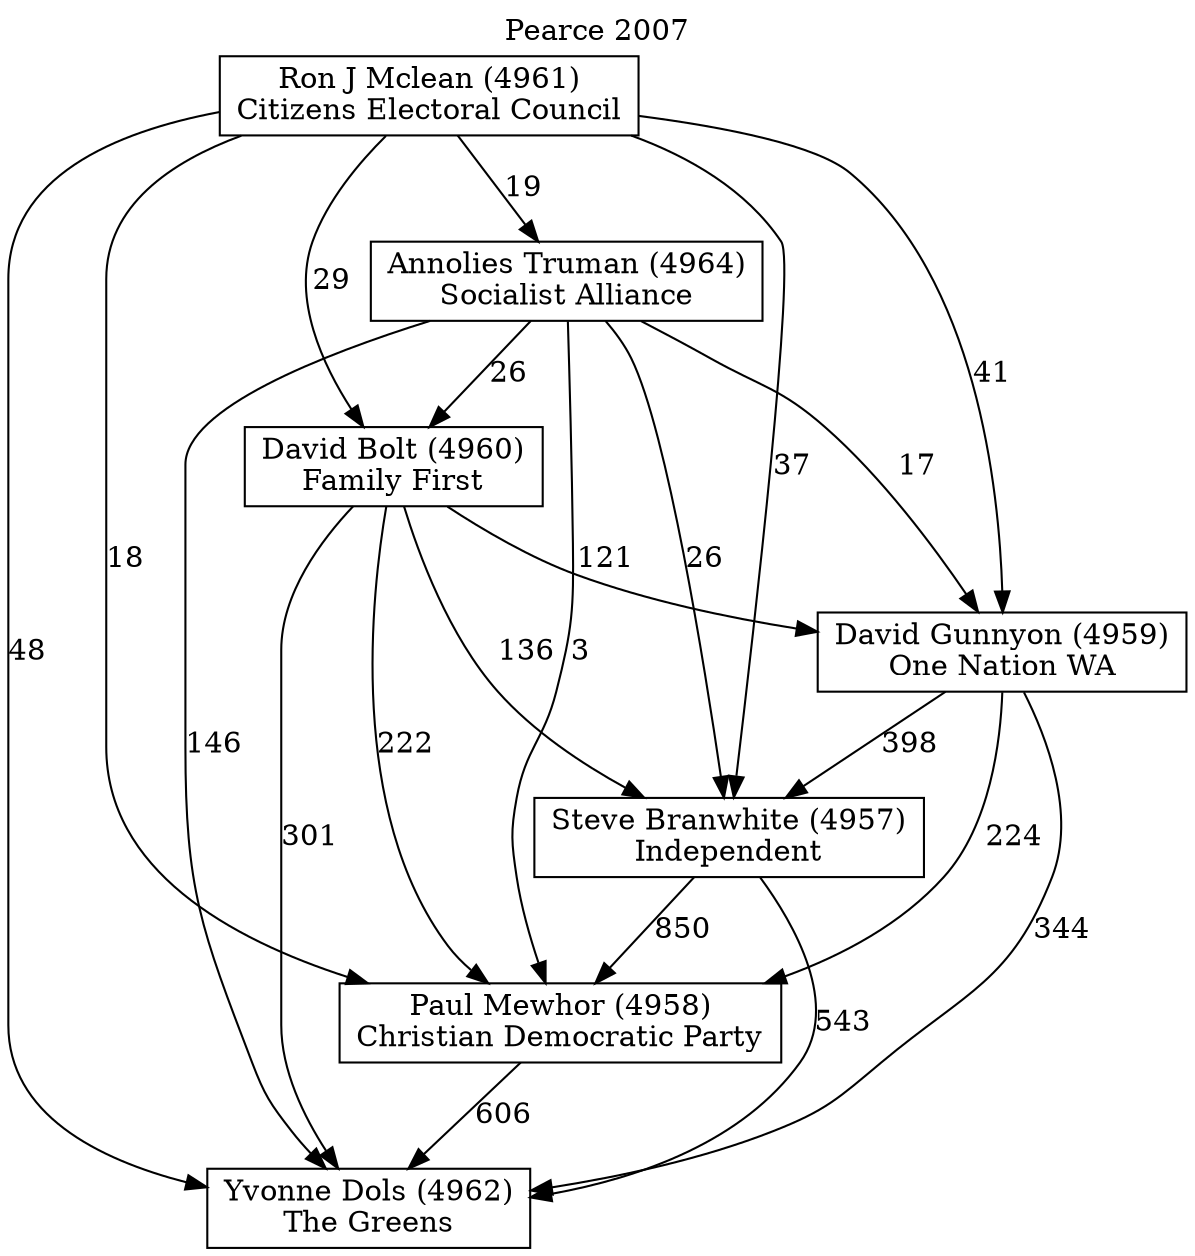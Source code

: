 // House preference flow
digraph "Yvonne Dols (4962)_Pearce_2007" {
	graph [label="Pearce 2007" labelloc=t mclimit=10]
	node [shape=box]
	"Yvonne Dols (4962)" [label="Yvonne Dols (4962)
The Greens"]
	"Paul Mewhor (4958)" [label="Paul Mewhor (4958)
Christian Democratic Party"]
	"Steve Branwhite (4957)" [label="Steve Branwhite (4957)
Independent"]
	"David Gunnyon (4959)" [label="David Gunnyon (4959)
One Nation WA"]
	"David Bolt (4960)" [label="David Bolt (4960)
Family First"]
	"Annolies Truman (4964)" [label="Annolies Truman (4964)
Socialist Alliance"]
	"Ron J Mclean (4961)" [label="Ron J Mclean (4961)
Citizens Electoral Council"]
	"Yvonne Dols (4962)" [label="Yvonne Dols (4962)
The Greens"]
	"Steve Branwhite (4957)" [label="Steve Branwhite (4957)
Independent"]
	"David Gunnyon (4959)" [label="David Gunnyon (4959)
One Nation WA"]
	"David Bolt (4960)" [label="David Bolt (4960)
Family First"]
	"Annolies Truman (4964)" [label="Annolies Truman (4964)
Socialist Alliance"]
	"Ron J Mclean (4961)" [label="Ron J Mclean (4961)
Citizens Electoral Council"]
	"Yvonne Dols (4962)" [label="Yvonne Dols (4962)
The Greens"]
	"David Gunnyon (4959)" [label="David Gunnyon (4959)
One Nation WA"]
	"David Bolt (4960)" [label="David Bolt (4960)
Family First"]
	"Annolies Truman (4964)" [label="Annolies Truman (4964)
Socialist Alliance"]
	"Ron J Mclean (4961)" [label="Ron J Mclean (4961)
Citizens Electoral Council"]
	"Yvonne Dols (4962)" [label="Yvonne Dols (4962)
The Greens"]
	"David Bolt (4960)" [label="David Bolt (4960)
Family First"]
	"Annolies Truman (4964)" [label="Annolies Truman (4964)
Socialist Alliance"]
	"Ron J Mclean (4961)" [label="Ron J Mclean (4961)
Citizens Electoral Council"]
	"Yvonne Dols (4962)" [label="Yvonne Dols (4962)
The Greens"]
	"Annolies Truman (4964)" [label="Annolies Truman (4964)
Socialist Alliance"]
	"Ron J Mclean (4961)" [label="Ron J Mclean (4961)
Citizens Electoral Council"]
	"Yvonne Dols (4962)" [label="Yvonne Dols (4962)
The Greens"]
	"Ron J Mclean (4961)" [label="Ron J Mclean (4961)
Citizens Electoral Council"]
	"Ron J Mclean (4961)" [label="Ron J Mclean (4961)
Citizens Electoral Council"]
	"Annolies Truman (4964)" [label="Annolies Truman (4964)
Socialist Alliance"]
	"Ron J Mclean (4961)" [label="Ron J Mclean (4961)
Citizens Electoral Council"]
	"Ron J Mclean (4961)" [label="Ron J Mclean (4961)
Citizens Electoral Council"]
	"David Bolt (4960)" [label="David Bolt (4960)
Family First"]
	"Annolies Truman (4964)" [label="Annolies Truman (4964)
Socialist Alliance"]
	"Ron J Mclean (4961)" [label="Ron J Mclean (4961)
Citizens Electoral Council"]
	"David Bolt (4960)" [label="David Bolt (4960)
Family First"]
	"Ron J Mclean (4961)" [label="Ron J Mclean (4961)
Citizens Electoral Council"]
	"Ron J Mclean (4961)" [label="Ron J Mclean (4961)
Citizens Electoral Council"]
	"Annolies Truman (4964)" [label="Annolies Truman (4964)
Socialist Alliance"]
	"Ron J Mclean (4961)" [label="Ron J Mclean (4961)
Citizens Electoral Council"]
	"Ron J Mclean (4961)" [label="Ron J Mclean (4961)
Citizens Electoral Council"]
	"David Gunnyon (4959)" [label="David Gunnyon (4959)
One Nation WA"]
	"David Bolt (4960)" [label="David Bolt (4960)
Family First"]
	"Annolies Truman (4964)" [label="Annolies Truman (4964)
Socialist Alliance"]
	"Ron J Mclean (4961)" [label="Ron J Mclean (4961)
Citizens Electoral Council"]
	"David Gunnyon (4959)" [label="David Gunnyon (4959)
One Nation WA"]
	"Annolies Truman (4964)" [label="Annolies Truman (4964)
Socialist Alliance"]
	"Ron J Mclean (4961)" [label="Ron J Mclean (4961)
Citizens Electoral Council"]
	"David Gunnyon (4959)" [label="David Gunnyon (4959)
One Nation WA"]
	"Ron J Mclean (4961)" [label="Ron J Mclean (4961)
Citizens Electoral Council"]
	"Ron J Mclean (4961)" [label="Ron J Mclean (4961)
Citizens Electoral Council"]
	"Annolies Truman (4964)" [label="Annolies Truman (4964)
Socialist Alliance"]
	"Ron J Mclean (4961)" [label="Ron J Mclean (4961)
Citizens Electoral Council"]
	"Ron J Mclean (4961)" [label="Ron J Mclean (4961)
Citizens Electoral Council"]
	"David Bolt (4960)" [label="David Bolt (4960)
Family First"]
	"Annolies Truman (4964)" [label="Annolies Truman (4964)
Socialist Alliance"]
	"Ron J Mclean (4961)" [label="Ron J Mclean (4961)
Citizens Electoral Council"]
	"David Bolt (4960)" [label="David Bolt (4960)
Family First"]
	"Ron J Mclean (4961)" [label="Ron J Mclean (4961)
Citizens Electoral Council"]
	"Ron J Mclean (4961)" [label="Ron J Mclean (4961)
Citizens Electoral Council"]
	"Annolies Truman (4964)" [label="Annolies Truman (4964)
Socialist Alliance"]
	"Ron J Mclean (4961)" [label="Ron J Mclean (4961)
Citizens Electoral Council"]
	"Ron J Mclean (4961)" [label="Ron J Mclean (4961)
Citizens Electoral Council"]
	"Steve Branwhite (4957)" [label="Steve Branwhite (4957)
Independent"]
	"David Gunnyon (4959)" [label="David Gunnyon (4959)
One Nation WA"]
	"David Bolt (4960)" [label="David Bolt (4960)
Family First"]
	"Annolies Truman (4964)" [label="Annolies Truman (4964)
Socialist Alliance"]
	"Ron J Mclean (4961)" [label="Ron J Mclean (4961)
Citizens Electoral Council"]
	"Steve Branwhite (4957)" [label="Steve Branwhite (4957)
Independent"]
	"David Bolt (4960)" [label="David Bolt (4960)
Family First"]
	"Annolies Truman (4964)" [label="Annolies Truman (4964)
Socialist Alliance"]
	"Ron J Mclean (4961)" [label="Ron J Mclean (4961)
Citizens Electoral Council"]
	"Steve Branwhite (4957)" [label="Steve Branwhite (4957)
Independent"]
	"Annolies Truman (4964)" [label="Annolies Truman (4964)
Socialist Alliance"]
	"Ron J Mclean (4961)" [label="Ron J Mclean (4961)
Citizens Electoral Council"]
	"Steve Branwhite (4957)" [label="Steve Branwhite (4957)
Independent"]
	"Ron J Mclean (4961)" [label="Ron J Mclean (4961)
Citizens Electoral Council"]
	"Ron J Mclean (4961)" [label="Ron J Mclean (4961)
Citizens Electoral Council"]
	"Annolies Truman (4964)" [label="Annolies Truman (4964)
Socialist Alliance"]
	"Ron J Mclean (4961)" [label="Ron J Mclean (4961)
Citizens Electoral Council"]
	"Ron J Mclean (4961)" [label="Ron J Mclean (4961)
Citizens Electoral Council"]
	"David Bolt (4960)" [label="David Bolt (4960)
Family First"]
	"Annolies Truman (4964)" [label="Annolies Truman (4964)
Socialist Alliance"]
	"Ron J Mclean (4961)" [label="Ron J Mclean (4961)
Citizens Electoral Council"]
	"David Bolt (4960)" [label="David Bolt (4960)
Family First"]
	"Ron J Mclean (4961)" [label="Ron J Mclean (4961)
Citizens Electoral Council"]
	"Ron J Mclean (4961)" [label="Ron J Mclean (4961)
Citizens Electoral Council"]
	"Annolies Truman (4964)" [label="Annolies Truman (4964)
Socialist Alliance"]
	"Ron J Mclean (4961)" [label="Ron J Mclean (4961)
Citizens Electoral Council"]
	"Ron J Mclean (4961)" [label="Ron J Mclean (4961)
Citizens Electoral Council"]
	"David Gunnyon (4959)" [label="David Gunnyon (4959)
One Nation WA"]
	"David Bolt (4960)" [label="David Bolt (4960)
Family First"]
	"Annolies Truman (4964)" [label="Annolies Truman (4964)
Socialist Alliance"]
	"Ron J Mclean (4961)" [label="Ron J Mclean (4961)
Citizens Electoral Council"]
	"David Gunnyon (4959)" [label="David Gunnyon (4959)
One Nation WA"]
	"Annolies Truman (4964)" [label="Annolies Truman (4964)
Socialist Alliance"]
	"Ron J Mclean (4961)" [label="Ron J Mclean (4961)
Citizens Electoral Council"]
	"David Gunnyon (4959)" [label="David Gunnyon (4959)
One Nation WA"]
	"Ron J Mclean (4961)" [label="Ron J Mclean (4961)
Citizens Electoral Council"]
	"Ron J Mclean (4961)" [label="Ron J Mclean (4961)
Citizens Electoral Council"]
	"Annolies Truman (4964)" [label="Annolies Truman (4964)
Socialist Alliance"]
	"Ron J Mclean (4961)" [label="Ron J Mclean (4961)
Citizens Electoral Council"]
	"Ron J Mclean (4961)" [label="Ron J Mclean (4961)
Citizens Electoral Council"]
	"David Bolt (4960)" [label="David Bolt (4960)
Family First"]
	"Annolies Truman (4964)" [label="Annolies Truman (4964)
Socialist Alliance"]
	"Ron J Mclean (4961)" [label="Ron J Mclean (4961)
Citizens Electoral Council"]
	"David Bolt (4960)" [label="David Bolt (4960)
Family First"]
	"Ron J Mclean (4961)" [label="Ron J Mclean (4961)
Citizens Electoral Council"]
	"Ron J Mclean (4961)" [label="Ron J Mclean (4961)
Citizens Electoral Council"]
	"Annolies Truman (4964)" [label="Annolies Truman (4964)
Socialist Alliance"]
	"Ron J Mclean (4961)" [label="Ron J Mclean (4961)
Citizens Electoral Council"]
	"Ron J Mclean (4961)" [label="Ron J Mclean (4961)
Citizens Electoral Council"]
	"Paul Mewhor (4958)" [label="Paul Mewhor (4958)
Christian Democratic Party"]
	"Steve Branwhite (4957)" [label="Steve Branwhite (4957)
Independent"]
	"David Gunnyon (4959)" [label="David Gunnyon (4959)
One Nation WA"]
	"David Bolt (4960)" [label="David Bolt (4960)
Family First"]
	"Annolies Truman (4964)" [label="Annolies Truman (4964)
Socialist Alliance"]
	"Ron J Mclean (4961)" [label="Ron J Mclean (4961)
Citizens Electoral Council"]
	"Paul Mewhor (4958)" [label="Paul Mewhor (4958)
Christian Democratic Party"]
	"David Gunnyon (4959)" [label="David Gunnyon (4959)
One Nation WA"]
	"David Bolt (4960)" [label="David Bolt (4960)
Family First"]
	"Annolies Truman (4964)" [label="Annolies Truman (4964)
Socialist Alliance"]
	"Ron J Mclean (4961)" [label="Ron J Mclean (4961)
Citizens Electoral Council"]
	"Paul Mewhor (4958)" [label="Paul Mewhor (4958)
Christian Democratic Party"]
	"David Bolt (4960)" [label="David Bolt (4960)
Family First"]
	"Annolies Truman (4964)" [label="Annolies Truman (4964)
Socialist Alliance"]
	"Ron J Mclean (4961)" [label="Ron J Mclean (4961)
Citizens Electoral Council"]
	"Paul Mewhor (4958)" [label="Paul Mewhor (4958)
Christian Democratic Party"]
	"Annolies Truman (4964)" [label="Annolies Truman (4964)
Socialist Alliance"]
	"Ron J Mclean (4961)" [label="Ron J Mclean (4961)
Citizens Electoral Council"]
	"Paul Mewhor (4958)" [label="Paul Mewhor (4958)
Christian Democratic Party"]
	"Ron J Mclean (4961)" [label="Ron J Mclean (4961)
Citizens Electoral Council"]
	"Ron J Mclean (4961)" [label="Ron J Mclean (4961)
Citizens Electoral Council"]
	"Annolies Truman (4964)" [label="Annolies Truman (4964)
Socialist Alliance"]
	"Ron J Mclean (4961)" [label="Ron J Mclean (4961)
Citizens Electoral Council"]
	"Ron J Mclean (4961)" [label="Ron J Mclean (4961)
Citizens Electoral Council"]
	"David Bolt (4960)" [label="David Bolt (4960)
Family First"]
	"Annolies Truman (4964)" [label="Annolies Truman (4964)
Socialist Alliance"]
	"Ron J Mclean (4961)" [label="Ron J Mclean (4961)
Citizens Electoral Council"]
	"David Bolt (4960)" [label="David Bolt (4960)
Family First"]
	"Ron J Mclean (4961)" [label="Ron J Mclean (4961)
Citizens Electoral Council"]
	"Ron J Mclean (4961)" [label="Ron J Mclean (4961)
Citizens Electoral Council"]
	"Annolies Truman (4964)" [label="Annolies Truman (4964)
Socialist Alliance"]
	"Ron J Mclean (4961)" [label="Ron J Mclean (4961)
Citizens Electoral Council"]
	"Ron J Mclean (4961)" [label="Ron J Mclean (4961)
Citizens Electoral Council"]
	"David Gunnyon (4959)" [label="David Gunnyon (4959)
One Nation WA"]
	"David Bolt (4960)" [label="David Bolt (4960)
Family First"]
	"Annolies Truman (4964)" [label="Annolies Truman (4964)
Socialist Alliance"]
	"Ron J Mclean (4961)" [label="Ron J Mclean (4961)
Citizens Electoral Council"]
	"David Gunnyon (4959)" [label="David Gunnyon (4959)
One Nation WA"]
	"Annolies Truman (4964)" [label="Annolies Truman (4964)
Socialist Alliance"]
	"Ron J Mclean (4961)" [label="Ron J Mclean (4961)
Citizens Electoral Council"]
	"David Gunnyon (4959)" [label="David Gunnyon (4959)
One Nation WA"]
	"Ron J Mclean (4961)" [label="Ron J Mclean (4961)
Citizens Electoral Council"]
	"Ron J Mclean (4961)" [label="Ron J Mclean (4961)
Citizens Electoral Council"]
	"Annolies Truman (4964)" [label="Annolies Truman (4964)
Socialist Alliance"]
	"Ron J Mclean (4961)" [label="Ron J Mclean (4961)
Citizens Electoral Council"]
	"Ron J Mclean (4961)" [label="Ron J Mclean (4961)
Citizens Electoral Council"]
	"David Bolt (4960)" [label="David Bolt (4960)
Family First"]
	"Annolies Truman (4964)" [label="Annolies Truman (4964)
Socialist Alliance"]
	"Ron J Mclean (4961)" [label="Ron J Mclean (4961)
Citizens Electoral Council"]
	"David Bolt (4960)" [label="David Bolt (4960)
Family First"]
	"Ron J Mclean (4961)" [label="Ron J Mclean (4961)
Citizens Electoral Council"]
	"Ron J Mclean (4961)" [label="Ron J Mclean (4961)
Citizens Electoral Council"]
	"Annolies Truman (4964)" [label="Annolies Truman (4964)
Socialist Alliance"]
	"Ron J Mclean (4961)" [label="Ron J Mclean (4961)
Citizens Electoral Council"]
	"Ron J Mclean (4961)" [label="Ron J Mclean (4961)
Citizens Electoral Council"]
	"Steve Branwhite (4957)" [label="Steve Branwhite (4957)
Independent"]
	"David Gunnyon (4959)" [label="David Gunnyon (4959)
One Nation WA"]
	"David Bolt (4960)" [label="David Bolt (4960)
Family First"]
	"Annolies Truman (4964)" [label="Annolies Truman (4964)
Socialist Alliance"]
	"Ron J Mclean (4961)" [label="Ron J Mclean (4961)
Citizens Electoral Council"]
	"Steve Branwhite (4957)" [label="Steve Branwhite (4957)
Independent"]
	"David Bolt (4960)" [label="David Bolt (4960)
Family First"]
	"Annolies Truman (4964)" [label="Annolies Truman (4964)
Socialist Alliance"]
	"Ron J Mclean (4961)" [label="Ron J Mclean (4961)
Citizens Electoral Council"]
	"Steve Branwhite (4957)" [label="Steve Branwhite (4957)
Independent"]
	"Annolies Truman (4964)" [label="Annolies Truman (4964)
Socialist Alliance"]
	"Ron J Mclean (4961)" [label="Ron J Mclean (4961)
Citizens Electoral Council"]
	"Steve Branwhite (4957)" [label="Steve Branwhite (4957)
Independent"]
	"Ron J Mclean (4961)" [label="Ron J Mclean (4961)
Citizens Electoral Council"]
	"Ron J Mclean (4961)" [label="Ron J Mclean (4961)
Citizens Electoral Council"]
	"Annolies Truman (4964)" [label="Annolies Truman (4964)
Socialist Alliance"]
	"Ron J Mclean (4961)" [label="Ron J Mclean (4961)
Citizens Electoral Council"]
	"Ron J Mclean (4961)" [label="Ron J Mclean (4961)
Citizens Electoral Council"]
	"David Bolt (4960)" [label="David Bolt (4960)
Family First"]
	"Annolies Truman (4964)" [label="Annolies Truman (4964)
Socialist Alliance"]
	"Ron J Mclean (4961)" [label="Ron J Mclean (4961)
Citizens Electoral Council"]
	"David Bolt (4960)" [label="David Bolt (4960)
Family First"]
	"Ron J Mclean (4961)" [label="Ron J Mclean (4961)
Citizens Electoral Council"]
	"Ron J Mclean (4961)" [label="Ron J Mclean (4961)
Citizens Electoral Council"]
	"Annolies Truman (4964)" [label="Annolies Truman (4964)
Socialist Alliance"]
	"Ron J Mclean (4961)" [label="Ron J Mclean (4961)
Citizens Electoral Council"]
	"Ron J Mclean (4961)" [label="Ron J Mclean (4961)
Citizens Electoral Council"]
	"David Gunnyon (4959)" [label="David Gunnyon (4959)
One Nation WA"]
	"David Bolt (4960)" [label="David Bolt (4960)
Family First"]
	"Annolies Truman (4964)" [label="Annolies Truman (4964)
Socialist Alliance"]
	"Ron J Mclean (4961)" [label="Ron J Mclean (4961)
Citizens Electoral Council"]
	"David Gunnyon (4959)" [label="David Gunnyon (4959)
One Nation WA"]
	"Annolies Truman (4964)" [label="Annolies Truman (4964)
Socialist Alliance"]
	"Ron J Mclean (4961)" [label="Ron J Mclean (4961)
Citizens Electoral Council"]
	"David Gunnyon (4959)" [label="David Gunnyon (4959)
One Nation WA"]
	"Ron J Mclean (4961)" [label="Ron J Mclean (4961)
Citizens Electoral Council"]
	"Ron J Mclean (4961)" [label="Ron J Mclean (4961)
Citizens Electoral Council"]
	"Annolies Truman (4964)" [label="Annolies Truman (4964)
Socialist Alliance"]
	"Ron J Mclean (4961)" [label="Ron J Mclean (4961)
Citizens Electoral Council"]
	"Ron J Mclean (4961)" [label="Ron J Mclean (4961)
Citizens Electoral Council"]
	"David Bolt (4960)" [label="David Bolt (4960)
Family First"]
	"Annolies Truman (4964)" [label="Annolies Truman (4964)
Socialist Alliance"]
	"Ron J Mclean (4961)" [label="Ron J Mclean (4961)
Citizens Electoral Council"]
	"David Bolt (4960)" [label="David Bolt (4960)
Family First"]
	"Ron J Mclean (4961)" [label="Ron J Mclean (4961)
Citizens Electoral Council"]
	"Ron J Mclean (4961)" [label="Ron J Mclean (4961)
Citizens Electoral Council"]
	"Annolies Truman (4964)" [label="Annolies Truman (4964)
Socialist Alliance"]
	"Ron J Mclean (4961)" [label="Ron J Mclean (4961)
Citizens Electoral Council"]
	"Ron J Mclean (4961)" [label="Ron J Mclean (4961)
Citizens Electoral Council"]
	"Paul Mewhor (4958)" -> "Yvonne Dols (4962)" [label=606]
	"Steve Branwhite (4957)" -> "Paul Mewhor (4958)" [label=850]
	"David Gunnyon (4959)" -> "Steve Branwhite (4957)" [label=398]
	"David Bolt (4960)" -> "David Gunnyon (4959)" [label=121]
	"Annolies Truman (4964)" -> "David Bolt (4960)" [label=26]
	"Ron J Mclean (4961)" -> "Annolies Truman (4964)" [label=19]
	"Steve Branwhite (4957)" -> "Yvonne Dols (4962)" [label=543]
	"David Gunnyon (4959)" -> "Yvonne Dols (4962)" [label=344]
	"David Bolt (4960)" -> "Yvonne Dols (4962)" [label=301]
	"Annolies Truman (4964)" -> "Yvonne Dols (4962)" [label=146]
	"Ron J Mclean (4961)" -> "Yvonne Dols (4962)" [label=48]
	"Ron J Mclean (4961)" -> "David Bolt (4960)" [label=29]
	"Annolies Truman (4964)" -> "David Gunnyon (4959)" [label=17]
	"Ron J Mclean (4961)" -> "David Gunnyon (4959)" [label=41]
	"David Bolt (4960)" -> "Steve Branwhite (4957)" [label=136]
	"Annolies Truman (4964)" -> "Steve Branwhite (4957)" [label=26]
	"Ron J Mclean (4961)" -> "Steve Branwhite (4957)" [label=37]
	"David Gunnyon (4959)" -> "Paul Mewhor (4958)" [label=224]
	"David Bolt (4960)" -> "Paul Mewhor (4958)" [label=222]
	"Annolies Truman (4964)" -> "Paul Mewhor (4958)" [label=3]
	"Ron J Mclean (4961)" -> "Paul Mewhor (4958)" [label=18]
}
